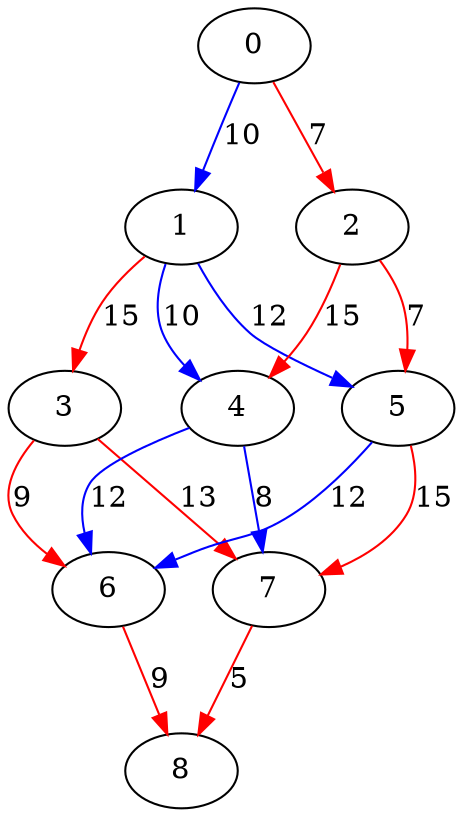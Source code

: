 digraph G {

	0 -> 1[label="10 "] [color="blue"];
	0 -> 2[label="7 "] [color="red"];
	1 -> 3[label="15 "] [color="red"];
	1 -> 4[label="10 "] [color="blue"];
	1 -> 5[label="12 "] [color="blue"];
	2 -> 4[label="15 "] [color="red"];
	2 -> 5[label="7 "] [color="red"];
	3 -> 6[label="9 "] [color="red"];
	3 -> 7[label="13 "] [color="red"];
	4 -> 6[label="12 "] [color="blue"];
	4 -> 7[label="8 "] [color="blue"];
	5 -> 6[label="12 "] [color="blue"];
	5 -> 7[label="15 "] [color="red"];
	6 -> 8[label="9 "] [color="red"];
	7 -> 8[label="5 "] [color="red"];

}